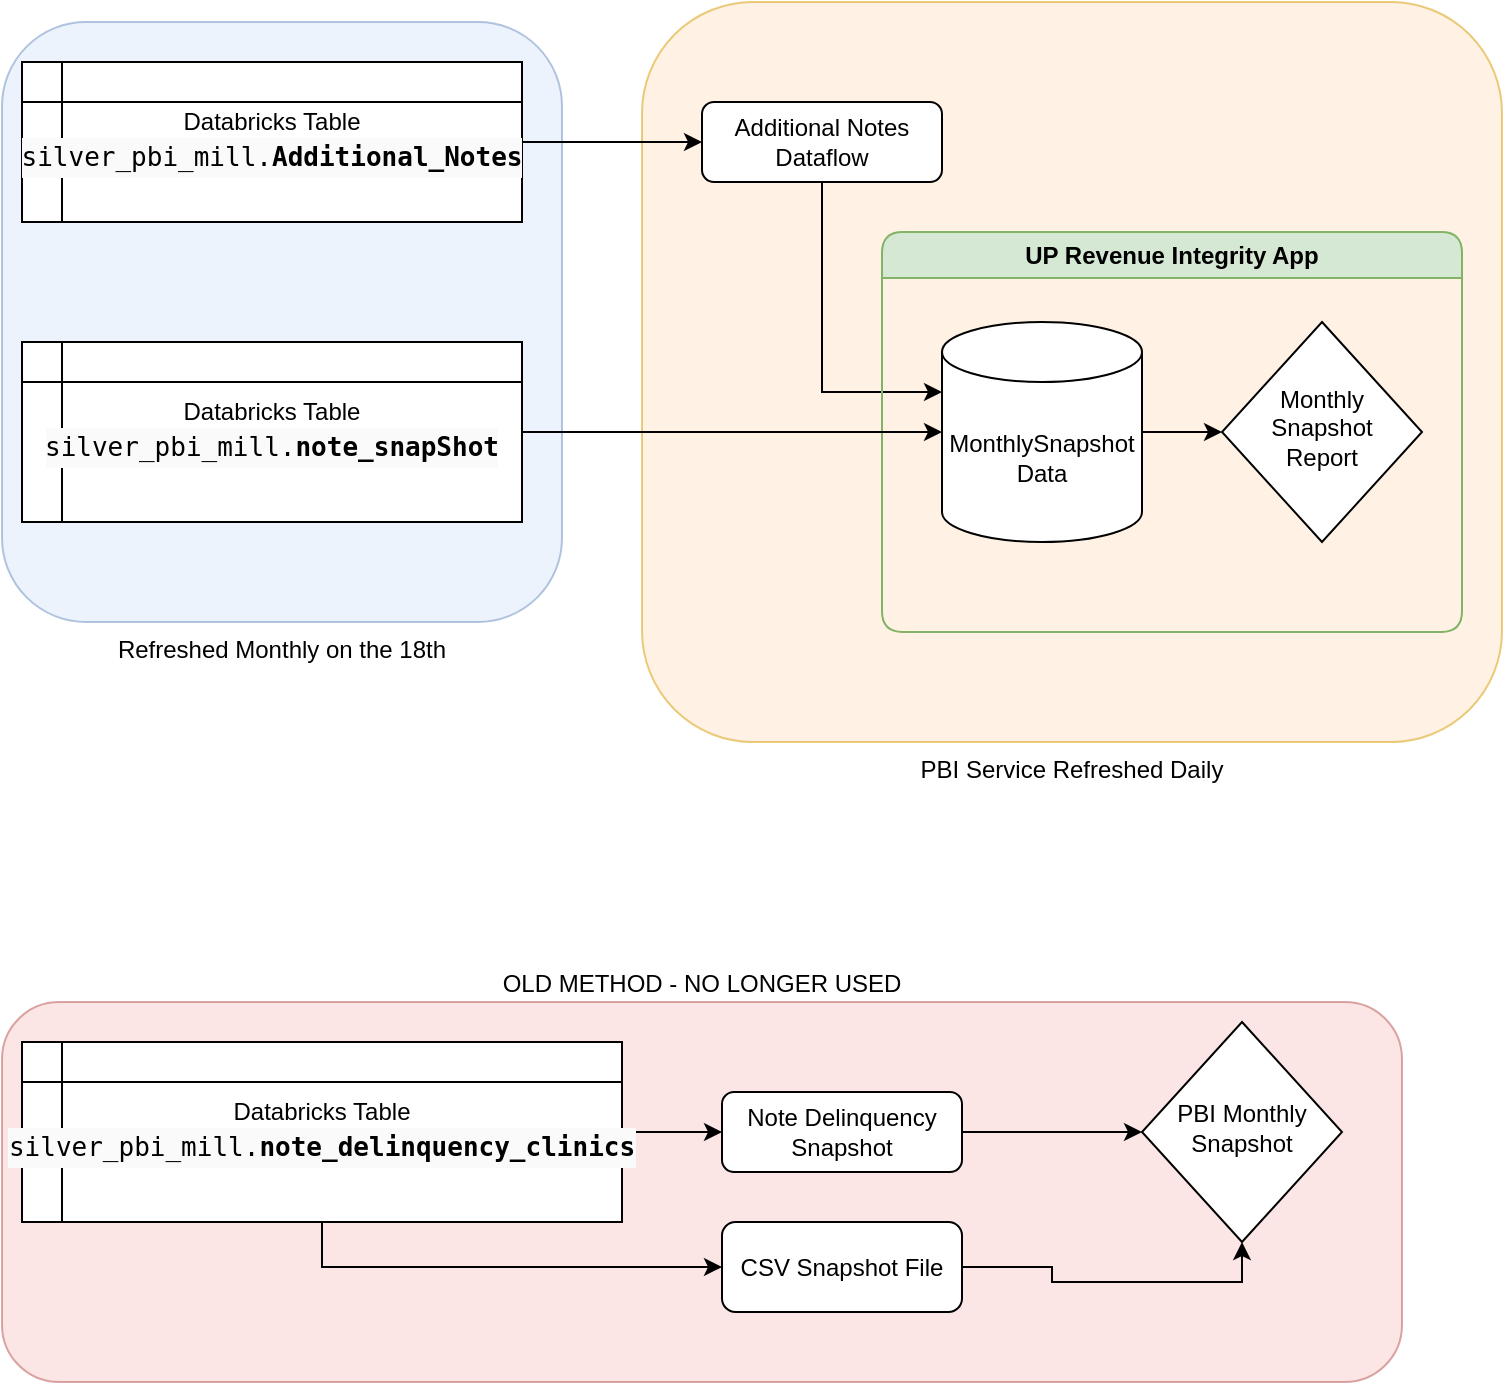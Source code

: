 <mxfile version="21.6.5" type="github">
  <diagram id="C5RBs43oDa-KdzZeNtuy" name="Page-1">
    <mxGraphModel dx="1434" dy="774" grid="1" gridSize="10" guides="1" tooltips="1" connect="1" arrows="1" fold="1" page="1" pageScale="1" pageWidth="827" pageHeight="1169" math="0" shadow="0">
      <root>
        <mxCell id="WIyWlLk6GJQsqaUBKTNV-0" />
        <mxCell id="WIyWlLk6GJQsqaUBKTNV-1" parent="WIyWlLk6GJQsqaUBKTNV-0" />
        <mxCell id="1ClU3SUQ2T3IdK77BwjU-22" value="OLD METHOD - NO LONGER USED" style="rounded=1;whiteSpace=wrap;html=1;direction=south;fillColor=#f8cecc;strokeColor=#b85450;opacity=50;imageVerticalAlign=middle;labelPosition=center;verticalLabelPosition=top;align=center;verticalAlign=bottom;" parent="WIyWlLk6GJQsqaUBKTNV-1" vertex="1">
          <mxGeometry x="50" y="580" width="700" height="190" as="geometry" />
        </mxCell>
        <mxCell id="1ClU3SUQ2T3IdK77BwjU-2" value="PBI Service Refreshed Daily" style="rounded=1;whiteSpace=wrap;html=1;direction=south;fillColor=#ffe6cc;strokeColor=#d79b00;opacity=50;imageVerticalAlign=middle;labelPosition=center;verticalLabelPosition=bottom;align=center;verticalAlign=top;" parent="WIyWlLk6GJQsqaUBKTNV-1" vertex="1">
          <mxGeometry x="370" y="80" width="430" height="370" as="geometry" />
        </mxCell>
        <mxCell id="1ClU3SUQ2T3IdK77BwjU-1" value="Refreshed Monthly on the 18th" style="rounded=1;whiteSpace=wrap;html=1;direction=south;fillColor=#dae8fc;strokeColor=#6c8ebf;opacity=50;labelPosition=center;verticalLabelPosition=bottom;align=center;verticalAlign=top;" parent="WIyWlLk6GJQsqaUBKTNV-1" vertex="1">
          <mxGeometry x="50" y="90" width="280" height="300" as="geometry" />
        </mxCell>
        <mxCell id="7bZvYU8S_EQ1bwvq_6-S-6" style="edgeStyle=orthogonalEdgeStyle;rounded=0;orthogonalLoop=1;jettySize=auto;html=1;exitX=0.5;exitY=1;exitDx=0;exitDy=0;entryX=0;entryY=0;entryDx=0;entryDy=35;entryPerimeter=0;" edge="1" parent="WIyWlLk6GJQsqaUBKTNV-1" source="WIyWlLk6GJQsqaUBKTNV-3" target="7bZvYU8S_EQ1bwvq_6-S-0">
          <mxGeometry relative="1" as="geometry" />
        </mxCell>
        <mxCell id="WIyWlLk6GJQsqaUBKTNV-3" value="Additional Notes Dataflow" style="rounded=1;whiteSpace=wrap;html=1;fontSize=12;glass=0;strokeWidth=1;shadow=0;" parent="WIyWlLk6GJQsqaUBKTNV-1" vertex="1">
          <mxGeometry x="400" y="130" width="120" height="40" as="geometry" />
        </mxCell>
        <mxCell id="WIyWlLk6GJQsqaUBKTNV-6" value="&lt;div&gt;Monthly Snapshot&lt;/div&gt;&lt;div&gt;Report&lt;br&gt;&lt;/div&gt;" style="rhombus;whiteSpace=wrap;html=1;shadow=0;fontFamily=Helvetica;fontSize=12;align=center;strokeWidth=1;spacing=6;spacingTop=-4;" parent="WIyWlLk6GJQsqaUBKTNV-1" vertex="1">
          <mxGeometry x="660" y="240" width="100" height="110" as="geometry" />
        </mxCell>
        <mxCell id="1ClU3SUQ2T3IdK77BwjU-20" style="edgeStyle=orthogonalEdgeStyle;rounded=0;orthogonalLoop=1;jettySize=auto;html=1;exitX=1;exitY=0.5;exitDx=0;exitDy=0;entryX=0;entryY=0.5;entryDx=0;entryDy=0;" parent="WIyWlLk6GJQsqaUBKTNV-1" source="WIyWlLk6GJQsqaUBKTNV-7" target="1ClU3SUQ2T3IdK77BwjU-19" edge="1">
          <mxGeometry relative="1" as="geometry" />
        </mxCell>
        <mxCell id="7bZvYU8S_EQ1bwvq_6-S-5" value="UP Revenue Integrity App" style="swimlane;whiteSpace=wrap;html=1;fillColor=#d5e8d4;strokeColor=#82b366;rounded=1;" vertex="1" parent="WIyWlLk6GJQsqaUBKTNV-1">
          <mxGeometry x="490" y="195" width="290" height="200" as="geometry" />
        </mxCell>
        <mxCell id="WIyWlLk6GJQsqaUBKTNV-7" value="Note Delinquency Snapshot" style="rounded=1;whiteSpace=wrap;html=1;fontSize=12;glass=0;strokeWidth=1;shadow=0;" parent="WIyWlLk6GJQsqaUBKTNV-1" vertex="1">
          <mxGeometry x="410" y="625" width="120" height="40" as="geometry" />
        </mxCell>
        <mxCell id="1ClU3SUQ2T3IdK77BwjU-21" style="edgeStyle=orthogonalEdgeStyle;rounded=0;orthogonalLoop=1;jettySize=auto;html=1;exitX=1;exitY=0.5;exitDx=0;exitDy=0;entryX=0.5;entryY=1;entryDx=0;entryDy=0;" parent="WIyWlLk6GJQsqaUBKTNV-1" source="1ClU3SUQ2T3IdK77BwjU-3" target="1ClU3SUQ2T3IdK77BwjU-19" edge="1">
          <mxGeometry relative="1" as="geometry" />
        </mxCell>
        <mxCell id="1ClU3SUQ2T3IdK77BwjU-3" value="CSV Snapshot File" style="rounded=1;whiteSpace=wrap;html=1;fontSize=12;glass=0;strokeWidth=1;shadow=0;" parent="WIyWlLk6GJQsqaUBKTNV-1" vertex="1">
          <mxGeometry x="410" y="690" width="120" height="45" as="geometry" />
        </mxCell>
        <mxCell id="1ClU3SUQ2T3IdK77BwjU-9" style="edgeStyle=orthogonalEdgeStyle;rounded=0;orthogonalLoop=1;jettySize=auto;html=1;exitX=1;exitY=0.5;exitDx=0;exitDy=0;" parent="WIyWlLk6GJQsqaUBKTNV-1" source="1ClU3SUQ2T3IdK77BwjU-6" target="WIyWlLk6GJQsqaUBKTNV-3" edge="1">
          <mxGeometry relative="1" as="geometry" />
        </mxCell>
        <mxCell id="1ClU3SUQ2T3IdK77BwjU-6" value="Databricks Table &lt;br&gt;&lt;div style=&quot;color: rgb(0, 0, 0); background-color: rgb(250, 250, 250); font-family: &amp;quot;Source Code Pro&amp;quot;, &amp;quot;Menlo&amp;quot;, &amp;quot;Consolas&amp;quot;, monospace, Consolas, &amp;quot;Courier New&amp;quot;, monospace; font-weight: normal; font-size: 13px; line-height: 20px;&quot;&gt;&lt;div&gt;silver_pbi_mill.&lt;b&gt;Additional_Notes&lt;/b&gt;&lt;/div&gt;&lt;/div&gt;" style="shape=internalStorage;whiteSpace=wrap;html=1;backgroundOutline=1;labelPosition=center;verticalLabelPosition=middle;align=center;verticalAlign=middle;" parent="WIyWlLk6GJQsqaUBKTNV-1" vertex="1">
          <mxGeometry x="60" y="110" width="250" height="80" as="geometry" />
        </mxCell>
        <mxCell id="7bZvYU8S_EQ1bwvq_6-S-2" style="edgeStyle=orthogonalEdgeStyle;rounded=0;orthogonalLoop=1;jettySize=auto;html=1;exitX=1;exitY=0.5;exitDx=0;exitDy=0;entryX=0;entryY=0.5;entryDx=0;entryDy=0;entryPerimeter=0;" edge="1" parent="WIyWlLk6GJQsqaUBKTNV-1" source="1ClU3SUQ2T3IdK77BwjU-7" target="7bZvYU8S_EQ1bwvq_6-S-0">
          <mxGeometry relative="1" as="geometry" />
        </mxCell>
        <mxCell id="1ClU3SUQ2T3IdK77BwjU-7" value="Databricks Table &lt;br&gt;&lt;div style=&quot;color: rgb(0, 0, 0); background-color: rgb(250, 250, 250); font-family: &amp;quot;Source Code Pro&amp;quot;, &amp;quot;Menlo&amp;quot;, &amp;quot;Consolas&amp;quot;, monospace, Consolas, &amp;quot;Courier New&amp;quot;, monospace; font-weight: normal; line-height: 20px; font-size: 13px;&quot;&gt;&lt;div&gt;silver_pbi_mill.&lt;b&gt;note_snapShot&lt;/b&gt;&lt;/div&gt;&lt;/div&gt;" style="shape=internalStorage;whiteSpace=wrap;html=1;backgroundOutline=1;labelPosition=center;verticalLabelPosition=middle;align=center;verticalAlign=middle;" parent="WIyWlLk6GJQsqaUBKTNV-1" vertex="1">
          <mxGeometry x="60" y="250" width="250" height="90" as="geometry" />
        </mxCell>
        <mxCell id="1ClU3SUQ2T3IdK77BwjU-13" style="edgeStyle=orthogonalEdgeStyle;rounded=0;orthogonalLoop=1;jettySize=auto;html=1;exitX=1;exitY=0.5;exitDx=0;exitDy=0;entryX=0;entryY=0.5;entryDx=0;entryDy=0;" parent="WIyWlLk6GJQsqaUBKTNV-1" source="1ClU3SUQ2T3IdK77BwjU-12" target="WIyWlLk6GJQsqaUBKTNV-7" edge="1">
          <mxGeometry relative="1" as="geometry" />
        </mxCell>
        <mxCell id="1ClU3SUQ2T3IdK77BwjU-18" style="edgeStyle=orthogonalEdgeStyle;rounded=0;orthogonalLoop=1;jettySize=auto;html=1;exitX=0.5;exitY=1;exitDx=0;exitDy=0;" parent="WIyWlLk6GJQsqaUBKTNV-1" source="1ClU3SUQ2T3IdK77BwjU-12" target="1ClU3SUQ2T3IdK77BwjU-3" edge="1">
          <mxGeometry relative="1" as="geometry" />
        </mxCell>
        <mxCell id="1ClU3SUQ2T3IdK77BwjU-12" value="Databricks Table &lt;br&gt;&lt;div style=&quot;color: rgb(0, 0, 0); background-color: rgb(250, 250, 250); font-family: &amp;quot;Source Code Pro&amp;quot;, &amp;quot;Menlo&amp;quot;, &amp;quot;Consolas&amp;quot;, monospace, Consolas, &amp;quot;Courier New&amp;quot;, monospace; font-weight: normal; font-size: 13px; line-height: 20px;&quot;&gt;&lt;div&gt;silver_pbi_mill.&lt;b&gt;note_delinquency_clinics&lt;/b&gt;&lt;/div&gt;&lt;/div&gt;" style="shape=internalStorage;whiteSpace=wrap;html=1;backgroundOutline=1;labelPosition=center;verticalLabelPosition=middle;align=center;verticalAlign=middle;" parent="WIyWlLk6GJQsqaUBKTNV-1" vertex="1">
          <mxGeometry x="60" y="600" width="300" height="90" as="geometry" />
        </mxCell>
        <mxCell id="1ClU3SUQ2T3IdK77BwjU-19" value="&lt;div&gt;PBI Monthly Snapshot&lt;/div&gt;" style="rhombus;whiteSpace=wrap;html=1;shadow=0;fontFamily=Helvetica;fontSize=12;align=center;strokeWidth=1;spacing=6;spacingTop=-4;" parent="WIyWlLk6GJQsqaUBKTNV-1" vertex="1">
          <mxGeometry x="620" y="590" width="100" height="110" as="geometry" />
        </mxCell>
        <mxCell id="7bZvYU8S_EQ1bwvq_6-S-4" style="edgeStyle=orthogonalEdgeStyle;rounded=0;orthogonalLoop=1;jettySize=auto;html=1;exitX=1;exitY=0.5;exitDx=0;exitDy=0;exitPerimeter=0;entryX=0;entryY=0.5;entryDx=0;entryDy=0;" edge="1" parent="WIyWlLk6GJQsqaUBKTNV-1" source="7bZvYU8S_EQ1bwvq_6-S-0" target="WIyWlLk6GJQsqaUBKTNV-6">
          <mxGeometry relative="1" as="geometry" />
        </mxCell>
        <mxCell id="7bZvYU8S_EQ1bwvq_6-S-0" value="MonthlySnapshot Data" style="shape=cylinder3;whiteSpace=wrap;html=1;boundedLbl=1;backgroundOutline=1;size=15;" vertex="1" parent="WIyWlLk6GJQsqaUBKTNV-1">
          <mxGeometry x="520" y="240" width="100" height="110" as="geometry" />
        </mxCell>
      </root>
    </mxGraphModel>
  </diagram>
</mxfile>
